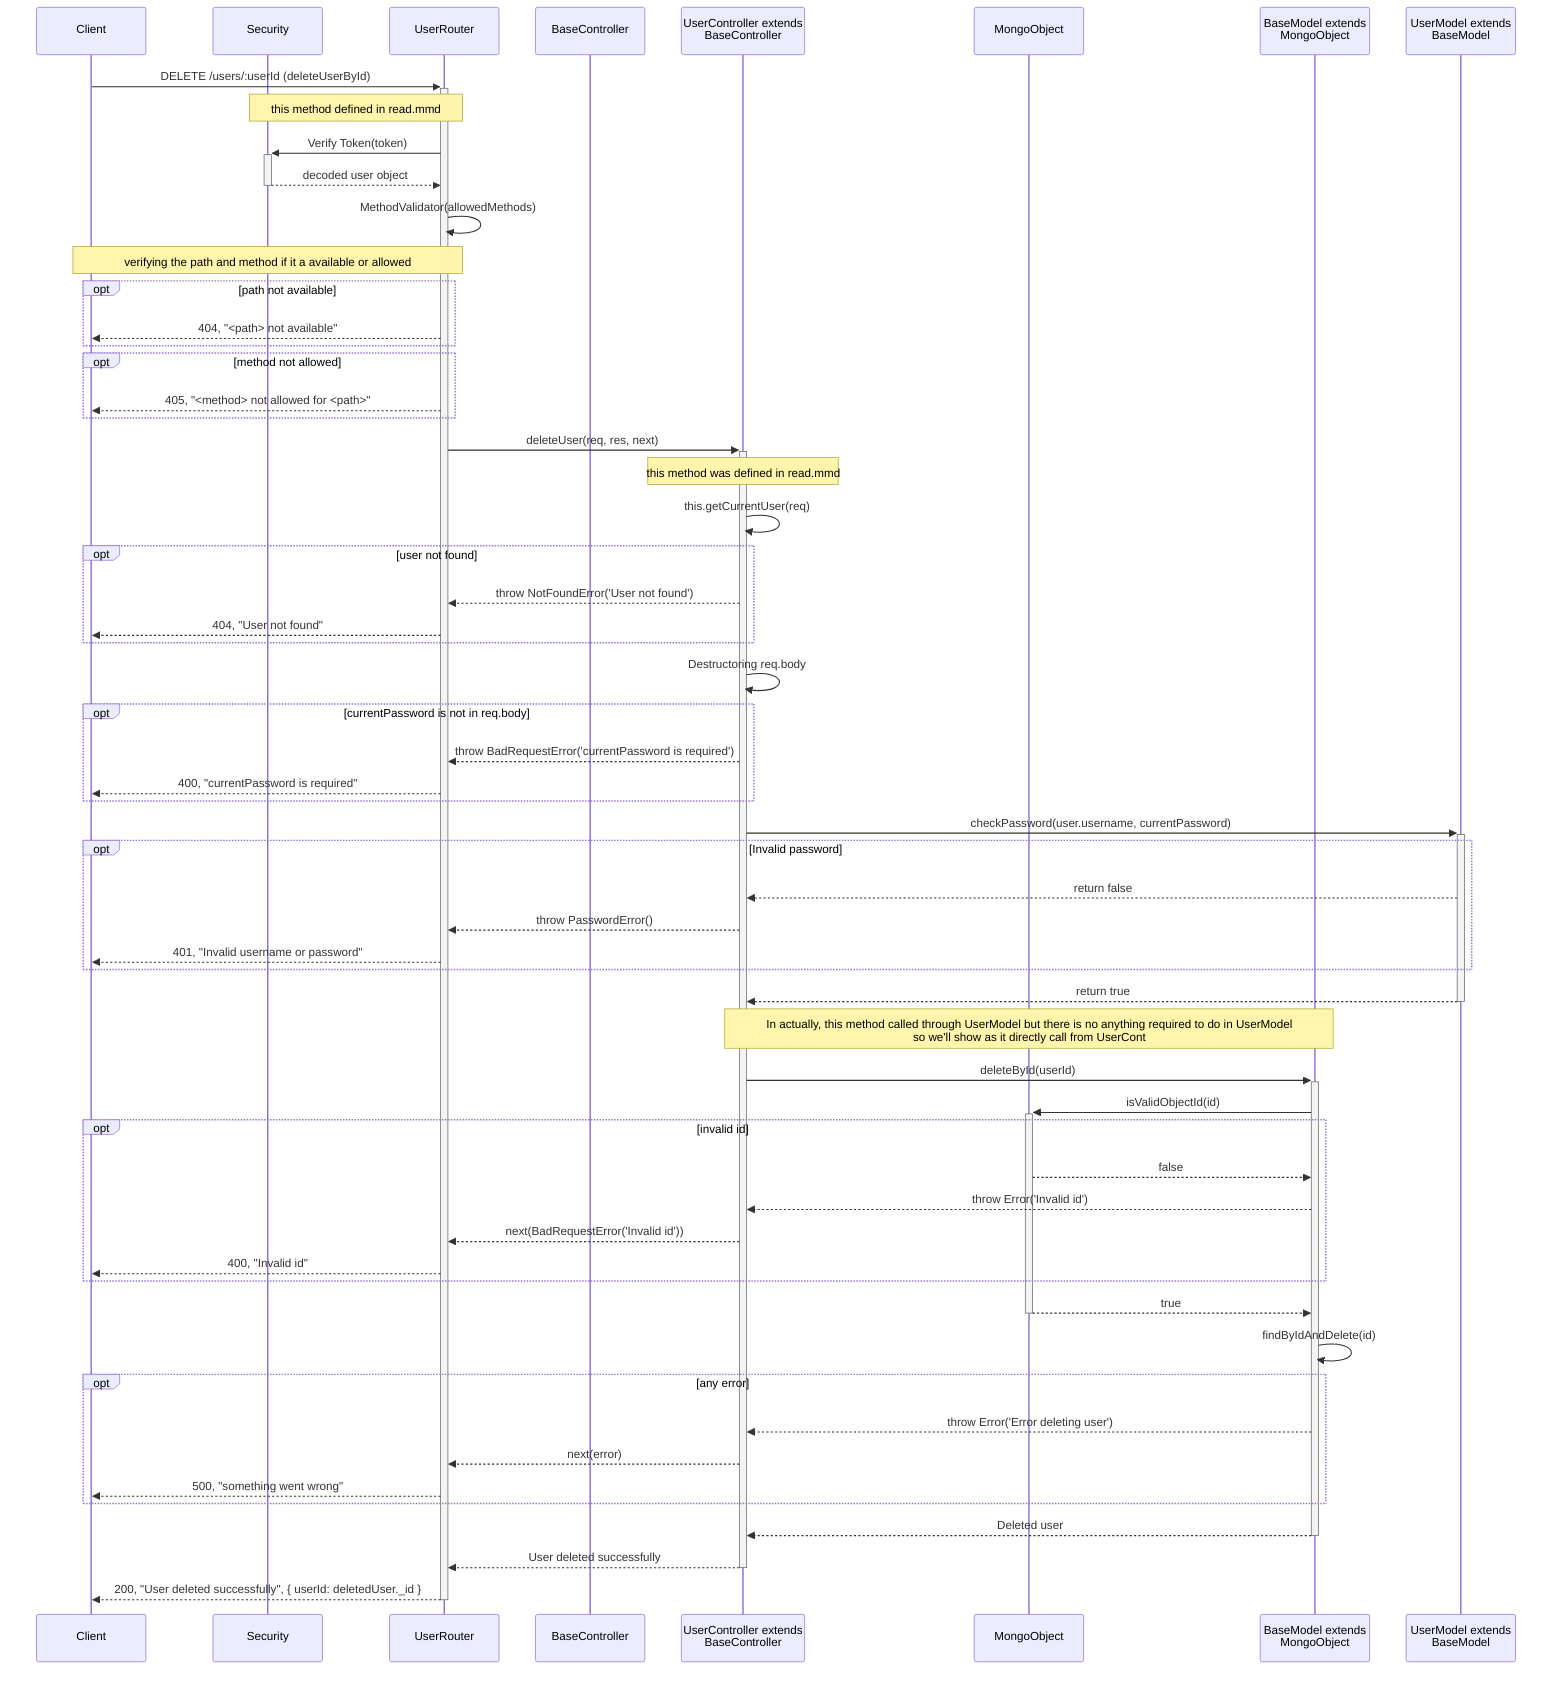 sequenceDiagram
    participant Client
    participant Sec as Security
    participant UserRouter as UserRouter
    participant BaseCont as BaseController
    participant UserCont as UserController extends<br> BaseController
    participant Mongo as MongoObject
    participant BaseModel as BaseModel extends<br> MongoObject
    participant Model as UserModel extends<br> BaseModel

    %% Delete User
    Client->>+UserRouter: DELETE /users/:userId (deleteUserById)
    Note over Sec, UserRouter: this method defined in read.mmd
    UserRouter->>+Sec: Verify Token(token)
    Sec-->>-UserRouter: decoded user object
    UserRouter->>UserRouter: MethodValidator(allowedMethods)
    Note over Client,UserRouter : verifying the path and method if it a available or allowed
    opt path not available
        UserRouter-->>Client: 404, "<path> not available"
    end
    opt method not allowed
        UserRouter-->>Client: 405, "<method> not allowed for <path>"
    end
    UserRouter->>+UserCont: deleteUser(req, res, next)
    Note over UserCont: this method was defined in read.mmd
    UserCont->>UserCont: this.getCurrentUser(req)
    opt user not found
        UserCont-->>UserRouter: throw NotFoundError('User not found')
        UserRouter-->>Client: 404, "User not found"
    end
    UserCont->>UserCont: Destructoring req.body
    opt currentPassword is not in req.body
        UserCont-->>UserRouter: throw BadRequestError('currentPassword is required')
        UserRouter-->>Client: 400, "currentPassword is required"
    end
    UserCont->>+Model: checkPassword(user.username, currentPassword)
    opt Invalid password
        Model-->>UserCont: return false
        UserCont-->>UserRouter: throw PasswordError()
        UserRouter-->>Client: 401, "Invalid username or password"
    end
    Model-->>-UserCont: return true
    Note over UserCont, BaseModel: In actually, this method called through UserModel but there is no anything required to do in UserModel<br> so we'll show as it directly call from UserCont
    UserCont->>+BaseModel: deleteById(userId)
    BaseModel->>+Mongo: isValidObjectId(id)
    opt invalid id
        Mongo-->>BaseModel: false
        BaseModel-->>UserCont: throw Error('Invalid id')
        UserCont-->>UserRouter: next(BadRequestError('Invalid id'))
        UserRouter-->>Client: 400, "Invalid id"
    end
    Mongo-->>-BaseModel: true
    BaseModel->>BaseModel: findByIdAndDelete(id)
    opt any error
        BaseModel-->>UserCont: throw Error('Error deleting user')
        UserCont-->>UserRouter: next(error)
        UserRouter-->>Client: 500, "something went wrong"
    end
    BaseModel-->>-UserCont: Deleted user
    UserCont-->>-UserRouter: User deleted successfully
    UserRouter-->>-Client: 200, "User deleted successfully", { userId: deletedUser._id }
